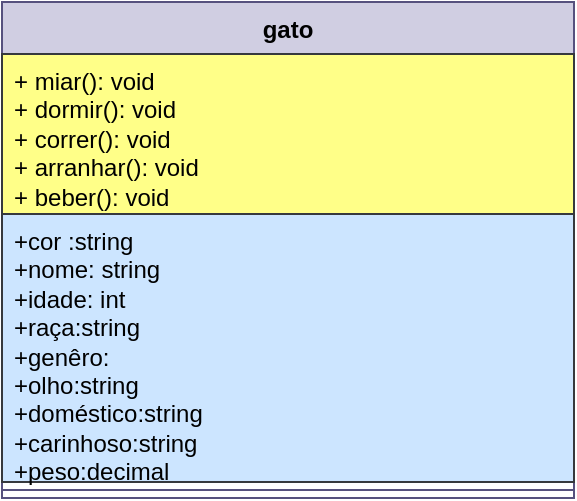 <mxfile version="21.6.9" type="device">
  <diagram name="Página-1" id="vTx268QVwkkDPQdLz3VR">
    <mxGraphModel dx="618" dy="319" grid="1" gridSize="10" guides="1" tooltips="1" connect="1" arrows="1" fold="1" page="1" pageScale="1" pageWidth="827" pageHeight="1169" math="0" shadow="0">
      <root>
        <mxCell id="0" />
        <mxCell id="1" parent="0" />
        <mxCell id="r4gyAmahW56MiAO1z5-V-1" value="gato" style="swimlane;fontStyle=1;align=center;verticalAlign=top;childLayout=stackLayout;horizontal=1;startSize=26;horizontalStack=0;resizeParent=1;resizeParentMax=0;resizeLast=0;collapsible=1;marginBottom=0;whiteSpace=wrap;html=1;fillColor=#d0cee2;strokeColor=#56517e;" vertex="1" parent="1">
          <mxGeometry x="271" y="200" width="286" height="248" as="geometry" />
        </mxCell>
        <mxCell id="r4gyAmahW56MiAO1z5-V-4" value="+ miar(): void&lt;br&gt;+ dormir(): void&lt;br&gt;+ correr(): void&lt;br&gt;+ arranhar(): void&lt;br&gt;+ beber(): void&lt;br&gt;+ pular(): void&lt;br&gt;+ morder(): void" style="text;strokeColor=#36393d;fillColor=#ffff88;align=left;verticalAlign=top;spacingLeft=4;spacingRight=4;overflow=hidden;rotatable=0;points=[[0,0.5],[1,0.5]];portConstraint=eastwest;whiteSpace=wrap;html=1;" vertex="1" parent="r4gyAmahW56MiAO1z5-V-1">
          <mxGeometry y="26" width="286" height="80" as="geometry" />
        </mxCell>
        <mxCell id="r4gyAmahW56MiAO1z5-V-2" value="+cor :string&lt;br&gt;+nome: string&lt;br&gt;+idade: int&lt;br&gt;+raça:string&lt;br&gt;+genêro:&lt;br&gt;+olho:string&lt;br&gt;+doméstico:string&lt;br&gt;+carinhoso:string&amp;nbsp;&lt;br&gt;+peso:decimal" style="text;strokeColor=#36393d;fillColor=#cce5ff;align=left;verticalAlign=top;spacingLeft=4;spacingRight=4;overflow=hidden;rotatable=0;points=[[0,0.5],[1,0.5]];portConstraint=eastwest;whiteSpace=wrap;html=1;" vertex="1" parent="r4gyAmahW56MiAO1z5-V-1">
          <mxGeometry y="106" width="286" height="134" as="geometry" />
        </mxCell>
        <mxCell id="r4gyAmahW56MiAO1z5-V-3" value="" style="line;strokeWidth=1;fillColor=none;align=left;verticalAlign=middle;spacingTop=-1;spacingLeft=3;spacingRight=3;rotatable=0;labelPosition=right;points=[];portConstraint=eastwest;strokeColor=inherit;" vertex="1" parent="r4gyAmahW56MiAO1z5-V-1">
          <mxGeometry y="240" width="286" height="8" as="geometry" />
        </mxCell>
      </root>
    </mxGraphModel>
  </diagram>
</mxfile>
